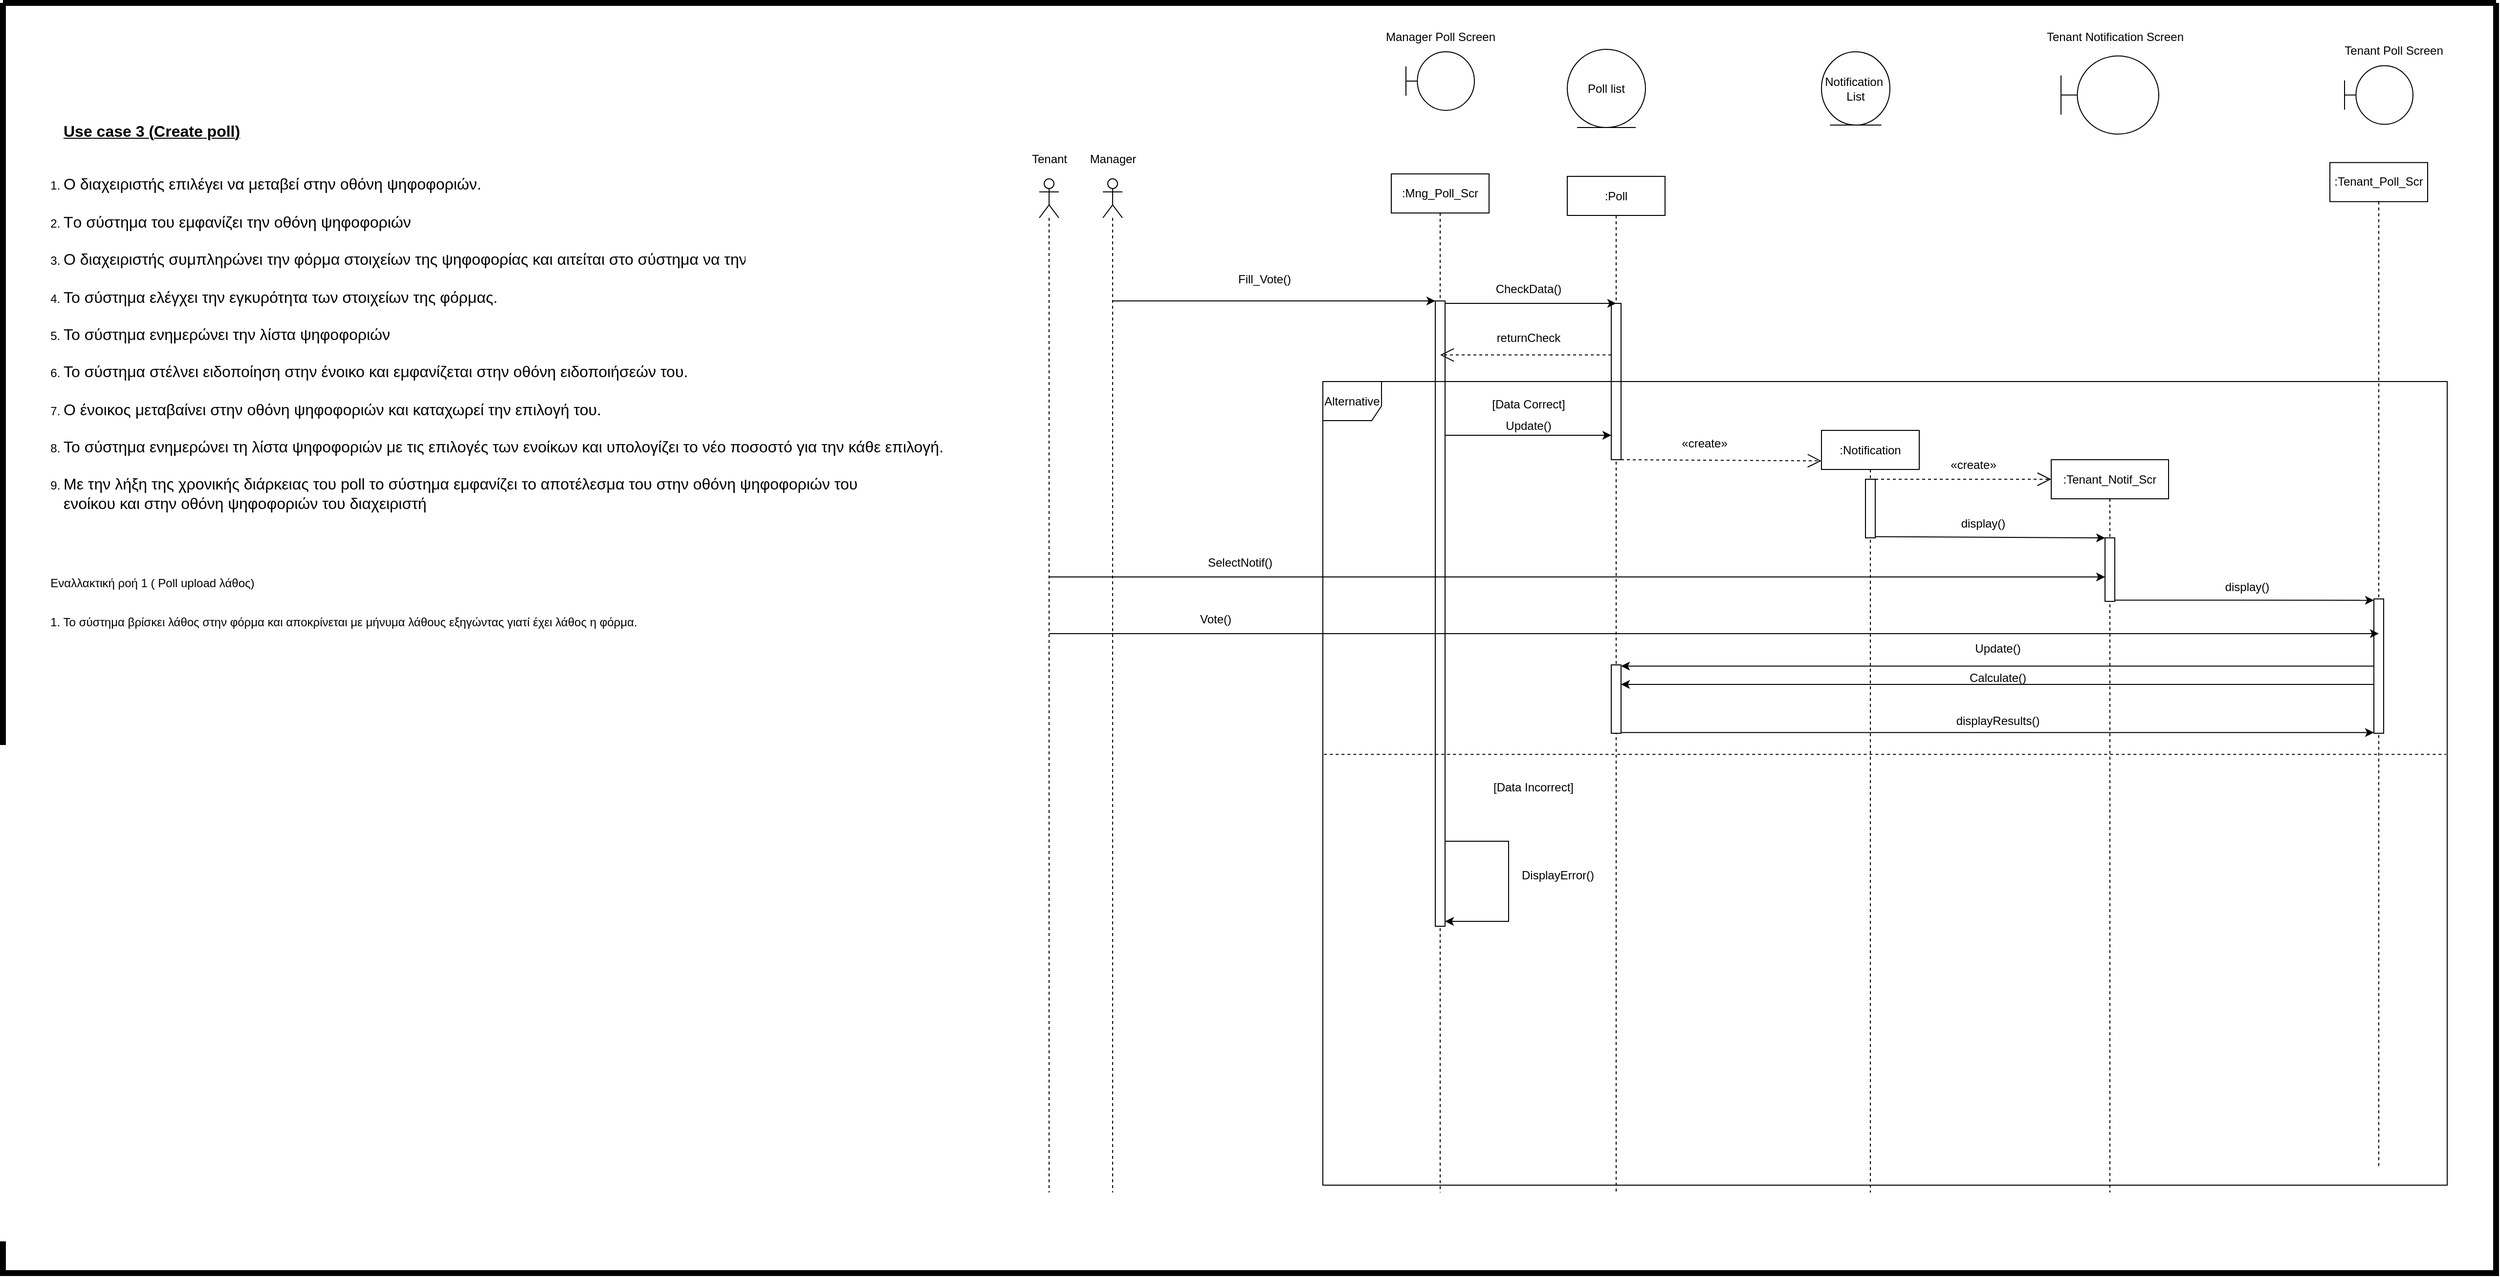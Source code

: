 <mxfile version="27.0.2">
  <diagram name="Page-1" id="coQrz9HvUkuHpYVKgYlH">
    <mxGraphModel dx="2515" dy="789" grid="1" gridSize="10" guides="1" tooltips="1" connect="1" arrows="1" fold="1" page="1" pageScale="1" pageWidth="850" pageHeight="1100" math="0" shadow="0">
      <root>
        <mxCell id="0" />
        <mxCell id="1" parent="0" />
        <mxCell id="4DSJqVF6IeCHydDA3MtR-1" value="&lt;ol type=&quot;1&quot; start=&quot;1&quot; style=&quot;margin-top:0in&quot;&gt;&lt;font style=&quot;font-size: 16px;&quot;&gt;&lt;p class=&quot;MsoNormal&quot;&gt;&lt;b&gt;&lt;u&gt;&lt;br&gt;Use&lt;/u&gt;&lt;/b&gt;&lt;b&gt;&lt;u&gt; case&lt;/u&gt;&lt;/b&gt;&lt;b&gt;&lt;u&gt;&lt;span lang=&quot;EL&quot;&gt; 3 (&lt;/span&gt;Create&lt;/u&gt;&lt;/b&gt;&lt;b&gt;&lt;u&gt; poll&lt;/u&gt;&lt;/b&gt;&lt;span style=&quot;&quot; lang=&quot;EL&quot;&gt;&lt;u style=&quot;font-weight: bold;&quot;&gt;)&lt;/u&gt;&lt;br&gt;&lt;br&gt;&lt;/span&gt;&lt;/p&gt; &lt;/font&gt;&lt;li style=&quot;color: black;&quot; class=&quot;MsoNormal&quot;&gt;&lt;span lang=&quot;EL&quot;&gt;&lt;font style=&quot;font-size: 16px;&quot;&gt;Ο διαχειριστής επιλέγει να μεταβεί στην οθόνη ψηφοφοριών.&lt;/font&gt;&lt;/span&gt;&lt;/li&gt;&lt;font style=&quot;font-size: 16px;&quot;&gt;&lt;br&gt; &lt;/font&gt;&lt;li style=&quot;color: black;&quot; class=&quot;MsoNormal&quot;&gt;&lt;font style=&quot;font-size: 16px;&quot;&gt;T&lt;span lang=&quot;EL&quot;&gt;ο σύστημα του εμφανίζει την οθόνη ψηφοφοριών&lt;/span&gt;&lt;/font&gt;&lt;/li&gt;&lt;font style=&quot;font-size: 16px;&quot;&gt;&lt;br&gt; &lt;/font&gt;&lt;li style=&quot;color: black;&quot; class=&quot;MsoNormal&quot;&gt;&lt;span lang=&quot;EL&quot;&gt;&lt;font style=&quot;font-size: 16px;&quot;&gt;Ο διαχειριστής συμπληρώνει την φόρμα στοιχείων της ψηφοφορίας και αιτείται στο σύστημα να την ανεβάσει στη λίστα ψηφοφοριών.&lt;/font&gt;&lt;/span&gt;&lt;/li&gt;&lt;font style=&quot;font-size: 16px;&quot;&gt;&lt;br&gt; &lt;/font&gt;&lt;li style=&quot;color: black;&quot; class=&quot;MsoNormal&quot;&gt;&lt;span lang=&quot;EL&quot;&gt;&lt;font style=&quot;font-size: 16px;&quot;&gt;Το σύστημα ελέγχει την εγκυρότητα των στοιχείων της φόρμας.&lt;/font&gt;&lt;/span&gt;&lt;/li&gt;&lt;font style=&quot;font-size: 16px;&quot;&gt;&lt;br&gt; &lt;/font&gt;&lt;li style=&quot;color: black;&quot; class=&quot;MsoNormal&quot;&gt;&lt;span lang=&quot;EL&quot;&gt;&lt;font style=&quot;font-size: 16px;&quot;&gt;Το σύστημα ενημερώνει την λίστα ψηφοφοριών&lt;/font&gt;&lt;/span&gt;&lt;/li&gt;&lt;font style=&quot;font-size: 16px;&quot;&gt;&lt;br&gt; &lt;/font&gt;&lt;li style=&quot;color: black;&quot; class=&quot;MsoNormal&quot;&gt;&lt;span lang=&quot;EL&quot;&gt;&lt;font style=&quot;font-size: 16px;&quot;&gt;Το σύστημα στέλνει ειδοποίηση στην ένοικο και εμφανίζεται στην οθόνη ειδοποιήσεών του.&lt;/font&gt;&lt;/span&gt;&lt;/li&gt;&lt;font style=&quot;font-size: 16px;&quot;&gt;&lt;br&gt; &lt;/font&gt;&lt;li style=&quot;color: black;&quot; class=&quot;MsoNormal&quot;&gt;&lt;span lang=&quot;EL&quot;&gt;&lt;font style=&quot;font-size: 16px;&quot;&gt;Ο ένοικος μεταβαίνει στην οθόνη ψηφοφοριών και καταχωρεί την επιλογή του.&lt;/font&gt;&lt;/span&gt;&lt;/li&gt;&lt;font style=&quot;font-size: 16px;&quot;&gt;&lt;br&gt; &lt;/font&gt;&lt;li style=&quot;color: black;&quot; class=&quot;MsoNormal&quot;&gt;&lt;span lang=&quot;EL&quot;&gt;&lt;font style=&quot;font-size: 16px;&quot;&gt;Το σύστημα ενημερώνει τη λίστα ψηφοφοριών με τις επιλογές των ενοίκων και υπολογίζει το νέο ποσοστό για την κάθε επιλογή.&lt;/font&gt;&lt;/span&gt;&lt;/li&gt;&lt;font style=&quot;font-size: 16px;&quot;&gt;&lt;br&gt; &lt;/font&gt;&lt;li style=&quot;color: black;&quot; class=&quot;MsoNormal&quot;&gt;&lt;font style=&quot;font-size: 16px;&quot;&gt;&lt;span lang=&quot;EL&quot;&gt;Με την λήξη της χρονικής διάρκειας του &lt;/span&gt;poll&lt;span lang=&quot;EL&quot;&gt; το σύστημα εμφανίζει το αποτέλεσμα του στην οθόνη ψηφοφοριών του&lt;br&gt;     ενοίκου και στην οθόνη ψηφοφοριών του διαχειριστή&lt;/span&gt;&lt;/font&gt;&lt;/li&gt;&lt;/ol&gt;&lt;div&gt;&lt;font color=&quot;#ededed&quot;&gt;&lt;span style=&quot;font-size: 16px;&quot;&gt;&lt;br&gt;&lt;/span&gt;&lt;/font&gt;&lt;/div&gt;&lt;div&gt;&lt;font color=&quot;#ededed&quot;&gt;&lt;span style=&quot;font-size: 16px;&quot;&gt;&lt;span style=&quot;white-space: pre;&quot;&gt;&#x9;&lt;/span&gt;&lt;br&gt;&lt;/span&gt;&lt;/font&gt;&lt;span style=&quot;background-color: transparent; color: black;&quot; lang=&quot;EL&quot;&gt;&lt;span style=&quot;white-space: pre;&quot;&gt;&lt;br&gt;&lt;/span&gt;&lt;/span&gt;&lt;/div&gt;&lt;div&gt;&lt;span style=&quot;background-color: transparent; color: black;&quot; lang=&quot;EL&quot;&gt;&lt;span style=&quot;white-space: pre;&quot;&gt;&#x9;&lt;/span&gt;Εναλλακτική ροή 1 ( &lt;/span&gt;&lt;span style=&quot;background-color: transparent; color: black;&quot;&gt;Poll&lt;/span&gt;&lt;span style=&quot;background-color: transparent; color: black;&quot;&gt; &lt;/span&gt;&lt;span style=&quot;background-color: transparent; color: black;&quot;&gt;upload&lt;/span&gt;&lt;span style=&quot;background-color: transparent; color: black;&quot;&gt; &lt;span lang=&quot;EL&quot;&gt;λάθος)&lt;/span&gt;&lt;/span&gt;&lt;/div&gt;&lt;br&gt;&lt;p class=&quot;MsoNormal&quot;&gt;&lt;span style=&quot;color: black;&quot; lang=&quot;EL&quot;&gt;&lt;span style=&quot;white-space: pre;&quot;&gt;&#x9;&lt;/span&gt;1. Το σύστημα βρίσκει λάθος στην φόρμα και αποκρίνεται με μήνυμα λάθους εξηγώντας γιατί έχει λάθος η φόρμα.&amp;nbsp;&lt;/span&gt;&lt;span style=&quot;color: black;&quot;&gt;&lt;/span&gt;&lt;/p&gt;&lt;ol type=&quot;1&quot; start=&quot;1&quot; style=&quot;margin-top:0in&quot;&gt;&lt;br&gt;&lt;/ol&gt;" style="text;html=1;align=left;verticalAlign=middle;resizable=0;points=[];autosize=1;strokeColor=none;fillColor=none;" parent="1" vertex="1">
          <mxGeometry x="-810" y="127.5" width="1000" height="610" as="geometry" />
        </mxCell>
        <mxCell id="4DSJqVF6IeCHydDA3MtR-2" value="&lt;div&gt;&lt;br&gt;&lt;/div&gt;&lt;div&gt;&lt;br&gt;&lt;/div&gt;" style="shape=umlBoundary;whiteSpace=wrap;html=1;" parent="1" vertex="1">
          <mxGeometry x="605" y="100" width="70" height="60" as="geometry" />
        </mxCell>
        <mxCell id="4DSJqVF6IeCHydDA3MtR-3" value="Manager Poll Screen" style="text;html=1;align=center;verticalAlign=middle;resizable=0;points=[];autosize=1;strokeColor=none;fillColor=none;" parent="1" vertex="1">
          <mxGeometry x="570" y="70" width="140" height="30" as="geometry" />
        </mxCell>
        <mxCell id="4DSJqVF6IeCHydDA3MtR-4" value="" style="shape=umlBoundary;whiteSpace=wrap;html=1;" parent="1" vertex="1">
          <mxGeometry x="1275" y="104.25" width="100" height="80" as="geometry" />
        </mxCell>
        <mxCell id="4DSJqVF6IeCHydDA3MtR-5" value="Tenant Notification Screen" style="text;html=1;align=center;verticalAlign=middle;resizable=0;points=[];autosize=1;strokeColor=none;fillColor=none;" parent="1" vertex="1">
          <mxGeometry x="1250" y="70" width="160" height="30" as="geometry" />
        </mxCell>
        <mxCell id="4DSJqVF6IeCHydDA3MtR-6" value="&lt;div&gt;&lt;br&gt;&lt;/div&gt;&lt;div&gt;&lt;br&gt;&lt;/div&gt;" style="shape=umlBoundary;whiteSpace=wrap;html=1;" parent="1" vertex="1">
          <mxGeometry x="1565" y="114.25" width="70" height="60" as="geometry" />
        </mxCell>
        <mxCell id="4DSJqVF6IeCHydDA3MtR-7" value="Tenant Poll Screen" style="text;html=1;align=center;verticalAlign=middle;resizable=0;points=[];autosize=1;strokeColor=none;fillColor=none;rotation=0;" parent="1" vertex="1">
          <mxGeometry x="1555" y="84.25" width="120" height="30" as="geometry" />
        </mxCell>
        <mxCell id="4DSJqVF6IeCHydDA3MtR-8" value="Notification&amp;nbsp;&lt;div&gt;List&lt;/div&gt;" style="ellipse;shape=umlEntity;whiteSpace=wrap;html=1;" parent="1" vertex="1">
          <mxGeometry x="1030" y="100" width="70" height="75" as="geometry" />
        </mxCell>
        <mxCell id="4DSJqVF6IeCHydDA3MtR-9" value="Poll list" style="ellipse;shape=umlEntity;whiteSpace=wrap;html=1;" parent="1" vertex="1">
          <mxGeometry x="770" y="97.5" width="80" height="80" as="geometry" />
        </mxCell>
        <mxCell id="4DSJqVF6IeCHydDA3MtR-10" value="" style="shape=umlLifeline;perimeter=lifelinePerimeter;whiteSpace=wrap;html=1;container=1;dropTarget=0;collapsible=0;recursiveResize=0;outlineConnect=0;portConstraint=eastwest;newEdgeStyle={&quot;curved&quot;:0,&quot;rounded&quot;:0};participant=umlActor;" parent="1" vertex="1">
          <mxGeometry x="295" y="230" width="20" height="1037.5" as="geometry" />
        </mxCell>
        <mxCell id="4DSJqVF6IeCHydDA3MtR-11" value="Manager" style="text;html=1;align=center;verticalAlign=middle;resizable=0;points=[];autosize=1;strokeColor=none;fillColor=none;" parent="1" vertex="1">
          <mxGeometry x="270" y="195" width="70" height="30" as="geometry" />
        </mxCell>
        <mxCell id="4DSJqVF6IeCHydDA3MtR-12" value="" style="shape=umlLifeline;perimeter=lifelinePerimeter;whiteSpace=wrap;html=1;container=1;dropTarget=0;collapsible=0;recursiveResize=0;outlineConnect=0;portConstraint=eastwest;newEdgeStyle={&quot;curved&quot;:0,&quot;rounded&quot;:0};participant=umlActor;points=[[0.58,0.7,0,0,0]];" parent="1" vertex="1">
          <mxGeometry x="230" y="230" width="20" height="1037.5" as="geometry" />
        </mxCell>
        <mxCell id="4DSJqVF6IeCHydDA3MtR-13" value="Tenant" style="text;html=1;align=center;verticalAlign=middle;resizable=0;points=[];autosize=1;strokeColor=none;fillColor=none;" parent="1" vertex="1">
          <mxGeometry x="210" y="195" width="60" height="30" as="geometry" />
        </mxCell>
        <mxCell id="4DSJqVF6IeCHydDA3MtR-14" value=":Mng_Poll_Scr" style="shape=umlLifeline;perimeter=lifelinePerimeter;whiteSpace=wrap;html=1;container=1;dropTarget=0;collapsible=0;recursiveResize=0;outlineConnect=0;portConstraint=eastwest;newEdgeStyle={&quot;curved&quot;:0,&quot;rounded&quot;:0};" parent="1" vertex="1">
          <mxGeometry x="590" y="225" width="100" height="1042.5" as="geometry" />
        </mxCell>
        <mxCell id="4DSJqVF6IeCHydDA3MtR-15" value="" style="html=1;points=[[0,0,0,0,0],[0,1,0,0,-5],[1,0,0,0,5],[1,0.25,0,0,0],[1,0.5,0,0,0],[1,0.83,0,0,0],[1,0.91,0,0,0],[1,1,0,0,-5]];perimeter=orthogonalPerimeter;outlineConnect=0;targetShapes=umlLifeline;portConstraint=eastwest;newEdgeStyle={&quot;curved&quot;:0,&quot;rounded&quot;:0};" parent="4DSJqVF6IeCHydDA3MtR-14" vertex="1">
          <mxGeometry x="45" y="130" width="10" height="640" as="geometry" />
        </mxCell>
        <mxCell id="4DSJqVF6IeCHydDA3MtR-16" style="edgeStyle=orthogonalEdgeStyle;rounded=0;orthogonalLoop=1;jettySize=auto;html=1;curved=0;exitX=1;exitY=0.83;exitDx=0;exitDy=0;exitPerimeter=0;entryX=1;entryY=1;entryDx=0;entryDy=-5;entryPerimeter=0;" parent="4DSJqVF6IeCHydDA3MtR-14" source="4DSJqVF6IeCHydDA3MtR-15" target="4DSJqVF6IeCHydDA3MtR-15" edge="1">
          <mxGeometry relative="1" as="geometry">
            <Array as="points">
              <mxPoint x="55" y="683" />
              <mxPoint x="120" y="683" />
              <mxPoint x="120" y="765" />
            </Array>
          </mxGeometry>
        </mxCell>
        <mxCell id="4DSJqVF6IeCHydDA3MtR-17" value=":Tenant_Notif_Scr" style="shape=umlLifeline;perimeter=lifelinePerimeter;whiteSpace=wrap;html=1;container=1;dropTarget=0;collapsible=0;recursiveResize=0;outlineConnect=0;portConstraint=eastwest;newEdgeStyle={&quot;curved&quot;:0,&quot;rounded&quot;:0};points=[[0,0.03,0,0,0]];" parent="1" vertex="1">
          <mxGeometry x="1265" y="517.5" width="120" height="750" as="geometry" />
        </mxCell>
        <mxCell id="4DSJqVF6IeCHydDA3MtR-18" value=":Tenant_Poll_Scr" style="shape=umlLifeline;perimeter=lifelinePerimeter;whiteSpace=wrap;html=1;container=1;dropTarget=0;collapsible=0;recursiveResize=0;outlineConnect=0;portConstraint=eastwest;newEdgeStyle={&quot;curved&quot;:0,&quot;rounded&quot;:0};" parent="1" vertex="1">
          <mxGeometry x="1550" y="213.37" width="100" height="1028.25" as="geometry" />
        </mxCell>
        <mxCell id="4DSJqVF6IeCHydDA3MtR-19" value=":Notification" style="shape=umlLifeline;perimeter=lifelinePerimeter;whiteSpace=wrap;html=1;container=1;dropTarget=0;collapsible=0;recursiveResize=0;outlineConnect=0;portConstraint=eastwest;newEdgeStyle={&quot;curved&quot;:0,&quot;rounded&quot;:0};points=[[0.5,0.12,0,0,0]];" parent="1" vertex="1">
          <mxGeometry x="1030" y="487.5" width="100" height="780" as="geometry" />
        </mxCell>
        <mxCell id="4DSJqVF6IeCHydDA3MtR-20" value=":Poll" style="shape=umlLifeline;perimeter=lifelinePerimeter;whiteSpace=wrap;html=1;container=1;dropTarget=0;collapsible=0;recursiveResize=0;outlineConnect=0;portConstraint=eastwest;newEdgeStyle={&quot;curved&quot;:0,&quot;rounded&quot;:0};" parent="1" vertex="1">
          <mxGeometry x="770" y="227.5" width="100" height="1040" as="geometry" />
        </mxCell>
        <mxCell id="4DSJqVF6IeCHydDA3MtR-21" value="" style="html=1;points=[[0,0,0,0,5],[0,0.33,0,0,0],[0,0.67,0,0,0],[0,1,0,0,-5],[1,0,0,0,5],[1,1,0,0,-5]];perimeter=orthogonalPerimeter;outlineConnect=0;targetShapes=umlLifeline;portConstraint=eastwest;newEdgeStyle={&quot;curved&quot;:0,&quot;rounded&quot;:0};" parent="4DSJqVF6IeCHydDA3MtR-20" vertex="1">
          <mxGeometry x="45" y="130" width="10" height="160" as="geometry" />
        </mxCell>
        <mxCell id="4DSJqVF6IeCHydDA3MtR-22" value="" style="html=1;points=[[0,0,0,0,0],[0,1,0,0,-5],[1,0,0,0,5],[1,0.98,0,0,0]];perimeter=orthogonalPerimeter;outlineConnect=0;targetShapes=umlLifeline;portConstraint=eastwest;newEdgeStyle={&quot;curved&quot;:0,&quot;rounded&quot;:0};" parent="1" vertex="1">
          <mxGeometry x="1320" y="597.5" width="10" height="65" as="geometry" />
        </mxCell>
        <mxCell id="4DSJqVF6IeCHydDA3MtR-23" value="" style="endArrow=classic;html=1;rounded=0;entryX=0;entryY=0;entryDx=0;entryDy=0;entryPerimeter=0;" parent="1" source="4DSJqVF6IeCHydDA3MtR-10" target="4DSJqVF6IeCHydDA3MtR-15" edge="1">
          <mxGeometry width="50" height="50" relative="1" as="geometry">
            <mxPoint x="460" y="447.5" as="sourcePoint" />
            <mxPoint x="590" y="347.5" as="targetPoint" />
          </mxGeometry>
        </mxCell>
        <mxCell id="4DSJqVF6IeCHydDA3MtR-24" value="Fill_Vote()" style="text;html=1;align=center;verticalAlign=middle;resizable=0;points=[];autosize=1;strokeColor=none;fillColor=none;" parent="1" vertex="1">
          <mxGeometry x="420" y="317.5" width="80" height="30" as="geometry" />
        </mxCell>
        <mxCell id="4DSJqVF6IeCHydDA3MtR-25" value="" style="endArrow=classic;html=1;rounded=0;entryX=0.5;entryY=0;entryDx=0;entryDy=0;entryPerimeter=0;" parent="1" source="4DSJqVF6IeCHydDA3MtR-15" target="4DSJqVF6IeCHydDA3MtR-21" edge="1">
          <mxGeometry width="50" height="50" relative="1" as="geometry">
            <mxPoint x="650" y="357.5" as="sourcePoint" />
            <mxPoint x="740" y="297.5" as="targetPoint" />
          </mxGeometry>
        </mxCell>
        <mxCell id="4DSJqVF6IeCHydDA3MtR-26" value="CheckData()" style="text;html=1;align=center;verticalAlign=middle;resizable=0;points=[];autosize=1;strokeColor=none;fillColor=none;" parent="1" vertex="1">
          <mxGeometry x="685" y="327.5" width="90" height="30" as="geometry" />
        </mxCell>
        <mxCell id="4DSJqVF6IeCHydDA3MtR-27" value="" style="endArrow=open;endSize=12;dashed=1;html=1;rounded=0;exitX=0;exitY=0.33;exitDx=0;exitDy=0;exitPerimeter=0;" parent="1" source="4DSJqVF6IeCHydDA3MtR-21" target="4DSJqVF6IeCHydDA3MtR-14" edge="1">
          <mxGeometry width="160" relative="1" as="geometry">
            <mxPoint x="790" y="407.5" as="sourcePoint" />
            <mxPoint x="700" y="377.5" as="targetPoint" />
          </mxGeometry>
        </mxCell>
        <mxCell id="4DSJqVF6IeCHydDA3MtR-28" value="returnCheck" style="text;html=1;align=center;verticalAlign=middle;resizable=0;points=[];autosize=1;strokeColor=none;fillColor=none;" parent="1" vertex="1">
          <mxGeometry x="685" y="377.5" width="90" height="30" as="geometry" />
        </mxCell>
        <mxCell id="4DSJqVF6IeCHydDA3MtR-29" value="Alternative" style="shape=umlFrame;whiteSpace=wrap;html=1;pointerEvents=0;width=60;height=40;" parent="1" vertex="1">
          <mxGeometry x="520" y="437.5" width="1150" height="822.5" as="geometry" />
        </mxCell>
        <mxCell id="4DSJqVF6IeCHydDA3MtR-30" value="[Data Correct]" style="text;html=1;align=center;verticalAlign=middle;resizable=0;points=[];autosize=1;strokeColor=none;fillColor=none;" parent="1" vertex="1">
          <mxGeometry x="680" y="445.5" width="100" height="30" as="geometry" />
        </mxCell>
        <mxCell id="4DSJqVF6IeCHydDA3MtR-31" value="" style="endArrow=none;dashed=1;html=1;rounded=0;exitX=0.001;exitY=0.464;exitDx=0;exitDy=0;exitPerimeter=0;entryX=0.999;entryY=0.464;entryDx=0;entryDy=0;entryPerimeter=0;" parent="1" source="4DSJqVF6IeCHydDA3MtR-29" target="4DSJqVF6IeCHydDA3MtR-29" edge="1">
          <mxGeometry width="50" height="50" relative="1" as="geometry">
            <mxPoint x="523.69" y="530.9" as="sourcePoint" />
            <mxPoint x="1670" y="597.5" as="targetPoint" />
            <Array as="points" />
          </mxGeometry>
        </mxCell>
        <mxCell id="4DSJqVF6IeCHydDA3MtR-32" value="[Data Incorrect]" style="text;html=1;align=center;verticalAlign=middle;resizable=0;points=[];autosize=1;strokeColor=none;fillColor=none;" parent="1" vertex="1">
          <mxGeometry x="680" y="837.5" width="110" height="30" as="geometry" />
        </mxCell>
        <mxCell id="4DSJqVF6IeCHydDA3MtR-33" value="DisplayError()" style="text;html=1;align=center;verticalAlign=middle;resizable=0;points=[];autosize=1;strokeColor=none;fillColor=none;" parent="1" vertex="1">
          <mxGeometry x="710" y="927.5" width="100" height="30" as="geometry" />
        </mxCell>
        <mxCell id="4DSJqVF6IeCHydDA3MtR-34" value="" style="endArrow=classic;html=1;rounded=0;exitX=1;exitY=0;exitDx=0;exitDy=5;exitPerimeter=0;entryX=0;entryY=0;entryDx=0;entryDy=5;entryPerimeter=0;" parent="1" edge="1">
          <mxGeometry width="50" height="50" relative="1" as="geometry">
            <mxPoint x="645" y="492.5" as="sourcePoint" />
            <mxPoint x="815" y="492.5" as="targetPoint" />
          </mxGeometry>
        </mxCell>
        <mxCell id="4DSJqVF6IeCHydDA3MtR-35" value="Update()" style="text;html=1;align=center;verticalAlign=middle;resizable=0;points=[];autosize=1;strokeColor=none;fillColor=none;" parent="1" vertex="1">
          <mxGeometry x="695" y="467.5" width="70" height="30" as="geometry" />
        </mxCell>
        <mxCell id="4DSJqVF6IeCHydDA3MtR-36" value="" style="endArrow=open;endSize=12;dashed=1;html=1;rounded=0;entryX=0;entryY=0.04;entryDx=0;entryDy=0;entryPerimeter=0;" parent="1" source="4DSJqVF6IeCHydDA3MtR-21" target="4DSJqVF6IeCHydDA3MtR-19" edge="1">
          <mxGeometry width="160" relative="1" as="geometry">
            <mxPoint x="1065" y="377.5" as="sourcePoint" />
            <mxPoint x="1000" y="357.5" as="targetPoint" />
          </mxGeometry>
        </mxCell>
        <mxCell id="4DSJqVF6IeCHydDA3MtR-37" value="&lt;p class=&quot;MsoNormal&quot;&gt;&lt;span lang=&quot;EL&quot;&gt;«&lt;/span&gt;create&lt;span lang=&quot;EL&quot;&gt;»&lt;/span&gt;&lt;/p&gt;" style="text;html=1;align=center;verticalAlign=middle;resizable=0;points=[];autosize=1;strokeColor=none;fillColor=none;" parent="1" vertex="1">
          <mxGeometry x="875" y="475.5" width="70" height="50" as="geometry" />
        </mxCell>
        <mxCell id="4DSJqVF6IeCHydDA3MtR-38" value="" style="endArrow=open;endSize=12;dashed=1;html=1;rounded=0;" parent="1" source="4DSJqVF6IeCHydDA3MtR-54" edge="1">
          <mxGeometry width="160" relative="1" as="geometry">
            <mxPoint x="1080" y="535.5" as="sourcePoint" />
            <mxPoint x="1265" y="537.5" as="targetPoint" />
          </mxGeometry>
        </mxCell>
        <mxCell id="4DSJqVF6IeCHydDA3MtR-39" value="&lt;p class=&quot;MsoNormal&quot;&gt;&lt;span lang=&quot;EL&quot;&gt;«&lt;/span&gt;create&lt;span lang=&quot;EL&quot;&gt;»&lt;/span&gt;&lt;/p&gt;" style="text;html=1;align=center;verticalAlign=middle;resizable=0;points=[];autosize=1;strokeColor=none;fillColor=none;" parent="1" vertex="1">
          <mxGeometry x="1150" y="497.5" width="70" height="50" as="geometry" />
        </mxCell>
        <mxCell id="4DSJqVF6IeCHydDA3MtR-40" value="" style="endArrow=classic;html=1;rounded=0;entryX=0;entryY=0;entryDx=0;entryDy=0;entryPerimeter=0;exitX=1;exitY=0.98;exitDx=0;exitDy=0;exitPerimeter=0;" parent="1" source="4DSJqVF6IeCHydDA3MtR-54" target="4DSJqVF6IeCHydDA3MtR-22" edge="1">
          <mxGeometry width="50" height="50" relative="1" as="geometry">
            <mxPoint x="1080.25" y="567.5" as="sourcePoint" />
            <mxPoint x="1320" y="586.5" as="targetPoint" />
          </mxGeometry>
        </mxCell>
        <mxCell id="4DSJqVF6IeCHydDA3MtR-42" value="" style="html=1;points=[[0,0,0,0,5],[0,1,0,0,-5],[1,0,0,0,5],[1,0.99,0,0,0]];perimeter=orthogonalPerimeter;outlineConnect=0;targetShapes=umlLifeline;portConstraint=eastwest;newEdgeStyle={&quot;curved&quot;:0,&quot;rounded&quot;:0};" parent="1" vertex="1">
          <mxGeometry x="815" y="727.5" width="10" height="70" as="geometry" />
        </mxCell>
        <mxCell id="4DSJqVF6IeCHydDA3MtR-43" value="" style="endArrow=classic;html=1;rounded=0;" parent="1" source="4DSJqVF6IeCHydDA3MtR-12" edge="1">
          <mxGeometry width="50" height="50" relative="1" as="geometry">
            <mxPoint x="1330" y="631.59" as="sourcePoint" />
            <mxPoint x="1320" y="637.5" as="targetPoint" />
          </mxGeometry>
        </mxCell>
        <mxCell id="4DSJqVF6IeCHydDA3MtR-44" value="SelectNotif()" style="text;html=1;align=center;verticalAlign=middle;resizable=0;points=[];autosize=1;strokeColor=none;fillColor=none;" parent="1" vertex="1">
          <mxGeometry x="390" y="607.5" width="90" height="30" as="geometry" />
        </mxCell>
        <mxCell id="4DSJqVF6IeCHydDA3MtR-45" value="" style="html=1;points=[[0,0.01,0,0,0],[0,0.57,0,0,0],[0,1,0,0,-5],[1,0,0,0,5],[1,1,0,0,-5]];perimeter=orthogonalPerimeter;outlineConnect=0;targetShapes=umlLifeline;portConstraint=eastwest;newEdgeStyle={&quot;curved&quot;:0,&quot;rounded&quot;:0};" parent="1" vertex="1">
          <mxGeometry x="1595" y="660" width="10" height="137.5" as="geometry" />
        </mxCell>
        <mxCell id="4DSJqVF6IeCHydDA3MtR-46" value="" style="endArrow=classic;html=1;rounded=0;" parent="1" source="4DSJqVF6IeCHydDA3MtR-45" target="4DSJqVF6IeCHydDA3MtR-42" edge="1">
          <mxGeometry width="50" height="50" relative="1" as="geometry">
            <mxPoint x="1750" y="927.5" as="sourcePoint" />
            <mxPoint x="1605" y="639.5" as="targetPoint" />
          </mxGeometry>
        </mxCell>
        <mxCell id="4DSJqVF6IeCHydDA3MtR-47" value="Update()" style="text;html=1;align=center;verticalAlign=middle;resizable=0;points=[];autosize=1;strokeColor=none;fillColor=none;" parent="1" vertex="1">
          <mxGeometry x="1175" y="695.5" width="70" height="30" as="geometry" />
        </mxCell>
        <mxCell id="4DSJqVF6IeCHydDA3MtR-48" value="" style="endArrow=classic;html=1;rounded=0;" parent="1" source="4DSJqVF6IeCHydDA3MtR-45" target="4DSJqVF6IeCHydDA3MtR-42" edge="1">
          <mxGeometry width="50" height="50" relative="1" as="geometry">
            <mxPoint x="1600" y="727.5" as="sourcePoint" />
            <mxPoint x="835" y="727.5" as="targetPoint" />
            <Array as="points">
              <mxPoint x="1210" y="747.5" />
            </Array>
          </mxGeometry>
        </mxCell>
        <mxCell id="4DSJqVF6IeCHydDA3MtR-49" value="Calculate()" style="text;html=1;align=center;verticalAlign=middle;resizable=0;points=[];autosize=1;strokeColor=none;fillColor=none;" parent="1" vertex="1">
          <mxGeometry x="1170" y="725.5" width="80" height="30" as="geometry" />
        </mxCell>
        <mxCell id="4DSJqVF6IeCHydDA3MtR-50" value="" style="endArrow=classic;html=1;rounded=0;exitX=1;exitY=0.99;exitDx=0;exitDy=0;exitPerimeter=0;" parent="1" source="4DSJqVF6IeCHydDA3MtR-42" target="4DSJqVF6IeCHydDA3MtR-45" edge="1">
          <mxGeometry width="50" height="50" relative="1" as="geometry">
            <mxPoint x="830" y="790.25" as="sourcePoint" />
            <mxPoint x="1595" y="780.25" as="targetPoint" />
            <Array as="points" />
          </mxGeometry>
        </mxCell>
        <mxCell id="4DSJqVF6IeCHydDA3MtR-51" value="displayResults()" style="text;html=1;align=center;verticalAlign=middle;resizable=0;points=[];autosize=1;strokeColor=none;fillColor=none;" parent="1" vertex="1">
          <mxGeometry x="1155" y="770.25" width="110" height="30" as="geometry" />
        </mxCell>
        <mxCell id="4DSJqVF6IeCHydDA3MtR-52" value="" style="endArrow=classic;html=1;rounded=0;entryX=0;entryY=0.01;entryDx=0;entryDy=0;entryPerimeter=0;exitX=1;exitY=0.98;exitDx=0;exitDy=0;exitPerimeter=0;" parent="1" source="4DSJqVF6IeCHydDA3MtR-22" target="4DSJqVF6IeCHydDA3MtR-45" edge="1">
          <mxGeometry width="50" height="50" relative="1" as="geometry">
            <mxPoint x="1330" y="657.5" as="sourcePoint" />
            <mxPoint x="1330" y="596.5" as="targetPoint" />
          </mxGeometry>
        </mxCell>
        <mxCell id="4DSJqVF6IeCHydDA3MtR-53" value="display()" style="text;html=1;align=center;verticalAlign=middle;resizable=0;points=[];autosize=1;strokeColor=none;fillColor=none;" parent="1" vertex="1">
          <mxGeometry x="1430" y="632.5" width="70" height="30" as="geometry" />
        </mxCell>
        <mxCell id="4DSJqVF6IeCHydDA3MtR-54" value="" style="html=1;points=[[0,0,0,0,5],[0,1,0,0,-5],[1,0,0,0,5],[1,0.98,0,0,0]];perimeter=orthogonalPerimeter;outlineConnect=0;targetShapes=umlLifeline;portConstraint=eastwest;newEdgeStyle={&quot;curved&quot;:0,&quot;rounded&quot;:0};" parent="1" vertex="1">
          <mxGeometry x="1075" y="537.5" width="10" height="60" as="geometry" />
        </mxCell>
        <mxCell id="4DSJqVF6IeCHydDA3MtR-55" value="" style="endArrow=classic;html=1;rounded=0;" parent="1" source="4DSJqVF6IeCHydDA3MtR-12" edge="1">
          <mxGeometry width="50" height="50" relative="1" as="geometry">
            <mxPoint x="250.002" y="695.5" as="sourcePoint" />
            <mxPoint x="1600" y="695.5" as="targetPoint" />
          </mxGeometry>
        </mxCell>
        <mxCell id="4DSJqVF6IeCHydDA3MtR-56" value="Vote()" style="text;html=1;align=center;verticalAlign=middle;resizable=0;points=[];autosize=1;strokeColor=none;fillColor=none;" parent="1" vertex="1">
          <mxGeometry x="380" y="665.5" width="60" height="30" as="geometry" />
        </mxCell>
        <mxCell id="4DSJqVF6IeCHydDA3MtR-58" value="" style="swimlane;startSize=0;strokeWidth=6;" parent="1" vertex="1">
          <mxGeometry x="-830" y="50" width="2550" height="1300" as="geometry" />
        </mxCell>
        <mxCell id="4DSJqVF6IeCHydDA3MtR-41" value="display()" style="text;html=1;align=center;verticalAlign=middle;resizable=0;points=[];autosize=1;strokeColor=none;fillColor=none;" parent="4DSJqVF6IeCHydDA3MtR-58" vertex="1">
          <mxGeometry x="1990" y="517.5" width="70" height="30" as="geometry" />
        </mxCell>
      </root>
    </mxGraphModel>
  </diagram>
</mxfile>
